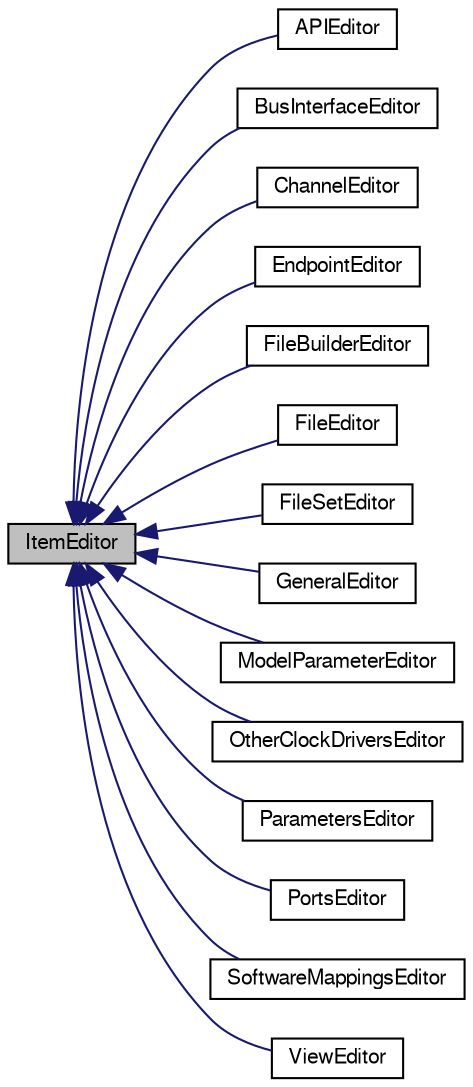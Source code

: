 digraph G
{
  bgcolor="transparent";
  edge [fontname="FreeSans",fontsize=10,labelfontname="FreeSans",labelfontsize=10];
  node [fontname="FreeSans",fontsize=10,shape=record];
  rankdir=LR;
  Node1 [label="ItemEditor",height=0.2,width=0.4,color="black", fillcolor="grey75", style="filled" fontcolor="black"];
  Node1 -> Node2 [dir=back,color="midnightblue",fontsize=10,style="solid",fontname="FreeSans"];
  Node2 [label="APIEditor",height=0.2,width=0.4,color="black",URL="$class_a_p_i_editor.html",tooltip="Container for editors to edit a bus interface."];
  Node1 -> Node3 [dir=back,color="midnightblue",fontsize=10,style="solid",fontname="FreeSans"];
  Node3 [label="BusInterfaceEditor",height=0.2,width=0.4,color="black",URL="$class_bus_interface_editor.html",tooltip="Container for editors to edit a bus interface."];
  Node1 -> Node4 [dir=back,color="midnightblue",fontsize=10,style="solid",fontname="FreeSans"];
  Node4 [label="ChannelEditor",height=0.2,width=0.4,color="black",URL="$class_channel_editor.html",tooltip="ChannelEditor is widget for editing channel-element within component."];
  Node1 -> Node5 [dir=back,color="midnightblue",fontsize=10,style="solid",fontname="FreeSans"];
  Node5 [label="EndpointEditor",height=0.2,width=0.4,color="black",URL="$class_endpoint_editor.html",tooltip="EndpointEditor class."];
  Node1 -> Node6 [dir=back,color="midnightblue",fontsize=10,style="solid",fontname="FreeSans"];
  Node6 [label="FileBuilderEditor",height=0.2,width=0.4,color="black",URL="$class_file_builder_editor.html",tooltip="Container widget to edit file&#39;s file builders."];
  Node1 -> Node7 [dir=back,color="midnightblue",fontsize=10,style="solid",fontname="FreeSans"];
  Node7 [label="FileEditor",height=0.2,width=0.4,color="black",URL="$class_file_editor.html",tooltip="FileEditor is a widget to edit the details of a File."];
  Node1 -> Node8 [dir=back,color="midnightblue",fontsize=10,style="solid",fontname="FreeSans"];
  Node8 [label="FileSetEditor",height=0.2,width=0.4,color="black",URL="$class_file_set_editor.html",tooltip="FileSetEditor is a widget to edit the details of a FileSet."];
  Node1 -> Node9 [dir=back,color="midnightblue",fontsize=10,style="solid",fontname="FreeSans"];
  Node9 [label="GeneralEditor",height=0.2,width=0.4,color="black",URL="$class_general_editor.html",tooltip="GeneralEditor class."];
  Node1 -> Node10 [dir=back,color="midnightblue",fontsize=10,style="solid",fontname="FreeSans"];
  Node10 [label="ModelParameterEditor",height=0.2,width=0.4,color="black",URL="$class_model_parameter_editor.html",tooltip="Widget to edit component&#39;s model parameters."];
  Node1 -> Node11 [dir=back,color="midnightblue",fontsize=10,style="solid",fontname="FreeSans"];
  Node11 [label="OtherClockDriversEditor",height=0.2,width=0.4,color="black",URL="$class_other_clock_drivers_editor.html",tooltip="Widget to edit the otherClockDrivers of a component."];
  Node1 -> Node12 [dir=back,color="midnightblue",fontsize=10,style="solid",fontname="FreeSans"];
  Node12 [label="ParametersEditor",height=0.2,width=0.4,color="black",URL="$class_parameters_editor.html",tooltip="Editor to add/edit/remove parameters of a component."];
  Node1 -> Node13 [dir=back,color="midnightblue",fontsize=10,style="solid",fontname="FreeSans"];
  Node13 [label="PortsEditor",height=0.2,width=0.4,color="black",URL="$class_ports_editor.html",tooltip="Editor to edit the ports of a component."];
  Node1 -> Node14 [dir=back,color="midnightblue",fontsize=10,style="solid",fontname="FreeSans"];
  Node14 [label="SoftwareMappingsEditor",height=0.2,width=0.4,color="black",URL="$class_software_mappings_editor.html",tooltip="SoftwareMappingsEditor class."];
  Node1 -> Node15 [dir=back,color="midnightblue",fontsize=10,style="solid",fontname="FreeSans"];
  Node15 [label="ViewEditor",height=0.2,width=0.4,color="black",URL="$class_view_editor.html",tooltip="Editor to edit a view within a component."];
}

